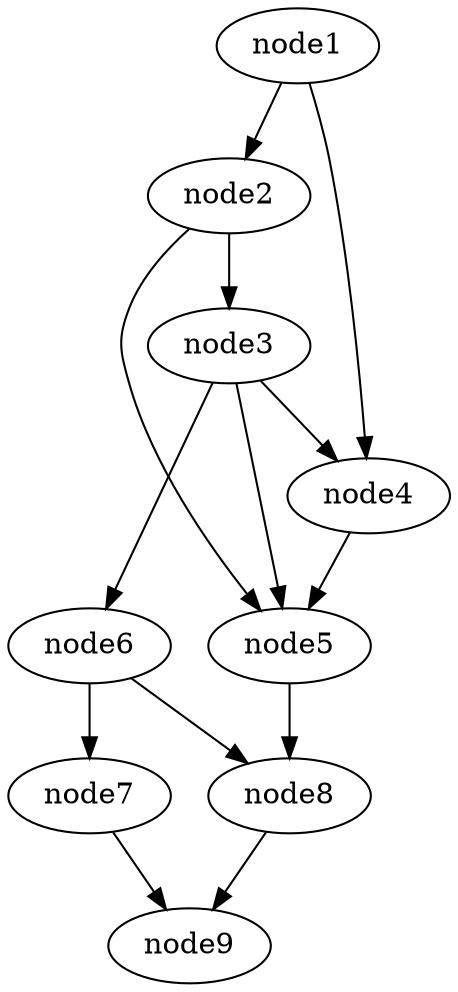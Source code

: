 digraph g{
	node9
	node8 -> node9
	node7 -> node9
	node6 -> node8
	node6 -> node7
	node5 -> node8
	node4 -> node5
	node3 -> node6
	node3 -> node5
	node3 -> node4
	node2 -> node5
	node2 -> node3
	node1 -> node4
	node1 -> node2
}
